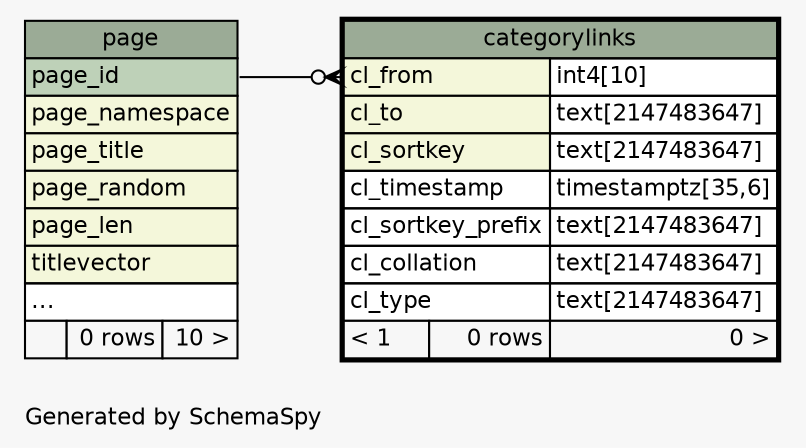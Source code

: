 // dot 2.38.0 on Linux 3.14.35-28.38.amzn1.x86_64
// SchemaSpy rev Unknown
digraph "oneDegreeRelationshipsDiagram" {
  graph [
    rankdir="RL"
    bgcolor="#f7f7f7"
    label="\nGenerated by SchemaSpy"
    labeljust="l"
    nodesep="0.18"
    ranksep="0.46"
    fontname="Helvetica"
    fontsize="11"
  ];
  node [
    fontname="Helvetica"
    fontsize="11"
    shape="plaintext"
  ];
  edge [
    arrowsize="0.8"
  ];
  "categorylinks":"cl_from":w -> "page":"page_id":e [arrowhead=none dir=back arrowtail=crowodot];
  "categorylinks" [
    label=<
    <TABLE BORDER="2" CELLBORDER="1" CELLSPACING="0" BGCOLOR="#ffffff">
      <TR><TD COLSPAN="3" BGCOLOR="#9bab96" ALIGN="CENTER">categorylinks</TD></TR>
      <TR><TD PORT="cl_from" COLSPAN="2" BGCOLOR="#f4f7da" ALIGN="LEFT">cl_from</TD><TD PORT="cl_from.type" ALIGN="LEFT">int4[10]</TD></TR>
      <TR><TD PORT="cl_to" COLSPAN="2" BGCOLOR="#f4f7da" ALIGN="LEFT">cl_to</TD><TD PORT="cl_to.type" ALIGN="LEFT">text[2147483647]</TD></TR>
      <TR><TD PORT="cl_sortkey" COLSPAN="2" BGCOLOR="#f4f7da" ALIGN="LEFT">cl_sortkey</TD><TD PORT="cl_sortkey.type" ALIGN="LEFT">text[2147483647]</TD></TR>
      <TR><TD PORT="cl_timestamp" COLSPAN="2" ALIGN="LEFT">cl_timestamp</TD><TD PORT="cl_timestamp.type" ALIGN="LEFT">timestamptz[35,6]</TD></TR>
      <TR><TD PORT="cl_sortkey_prefix" COLSPAN="2" ALIGN="LEFT">cl_sortkey_prefix</TD><TD PORT="cl_sortkey_prefix.type" ALIGN="LEFT">text[2147483647]</TD></TR>
      <TR><TD PORT="cl_collation" COLSPAN="2" ALIGN="LEFT">cl_collation</TD><TD PORT="cl_collation.type" ALIGN="LEFT">text[2147483647]</TD></TR>
      <TR><TD PORT="cl_type" COLSPAN="2" ALIGN="LEFT">cl_type</TD><TD PORT="cl_type.type" ALIGN="LEFT">text[2147483647]</TD></TR>
      <TR><TD ALIGN="LEFT" BGCOLOR="#f7f7f7">&lt; 1</TD><TD ALIGN="RIGHT" BGCOLOR="#f7f7f7">0 rows</TD><TD ALIGN="RIGHT" BGCOLOR="#f7f7f7">0 &gt;</TD></TR>
    </TABLE>>
    URL="categorylinks.html"
    tooltip="categorylinks"
  ];
  "page" [
    label=<
    <TABLE BORDER="0" CELLBORDER="1" CELLSPACING="0" BGCOLOR="#ffffff">
      <TR><TD COLSPAN="3" BGCOLOR="#9bab96" ALIGN="CENTER">page</TD></TR>
      <TR><TD PORT="page_id" COLSPAN="3" BGCOLOR="#bed1b8" ALIGN="LEFT">page_id</TD></TR>
      <TR><TD PORT="page_namespace" COLSPAN="3" BGCOLOR="#f4f7da" ALIGN="LEFT">page_namespace</TD></TR>
      <TR><TD PORT="page_title" COLSPAN="3" BGCOLOR="#f4f7da" ALIGN="LEFT">page_title</TD></TR>
      <TR><TD PORT="page_random" COLSPAN="3" BGCOLOR="#f4f7da" ALIGN="LEFT">page_random</TD></TR>
      <TR><TD PORT="page_len" COLSPAN="3" BGCOLOR="#f4f7da" ALIGN="LEFT">page_len</TD></TR>
      <TR><TD PORT="titlevector" COLSPAN="3" BGCOLOR="#f4f7da" ALIGN="LEFT">titlevector</TD></TR>
      <TR><TD PORT="elipses" COLSPAN="3" ALIGN="LEFT">...</TD></TR>
      <TR><TD ALIGN="LEFT" BGCOLOR="#f7f7f7">  </TD><TD ALIGN="RIGHT" BGCOLOR="#f7f7f7">0 rows</TD><TD ALIGN="RIGHT" BGCOLOR="#f7f7f7">10 &gt;</TD></TR>
    </TABLE>>
    URL="page.html"
    tooltip="page"
  ];
}
